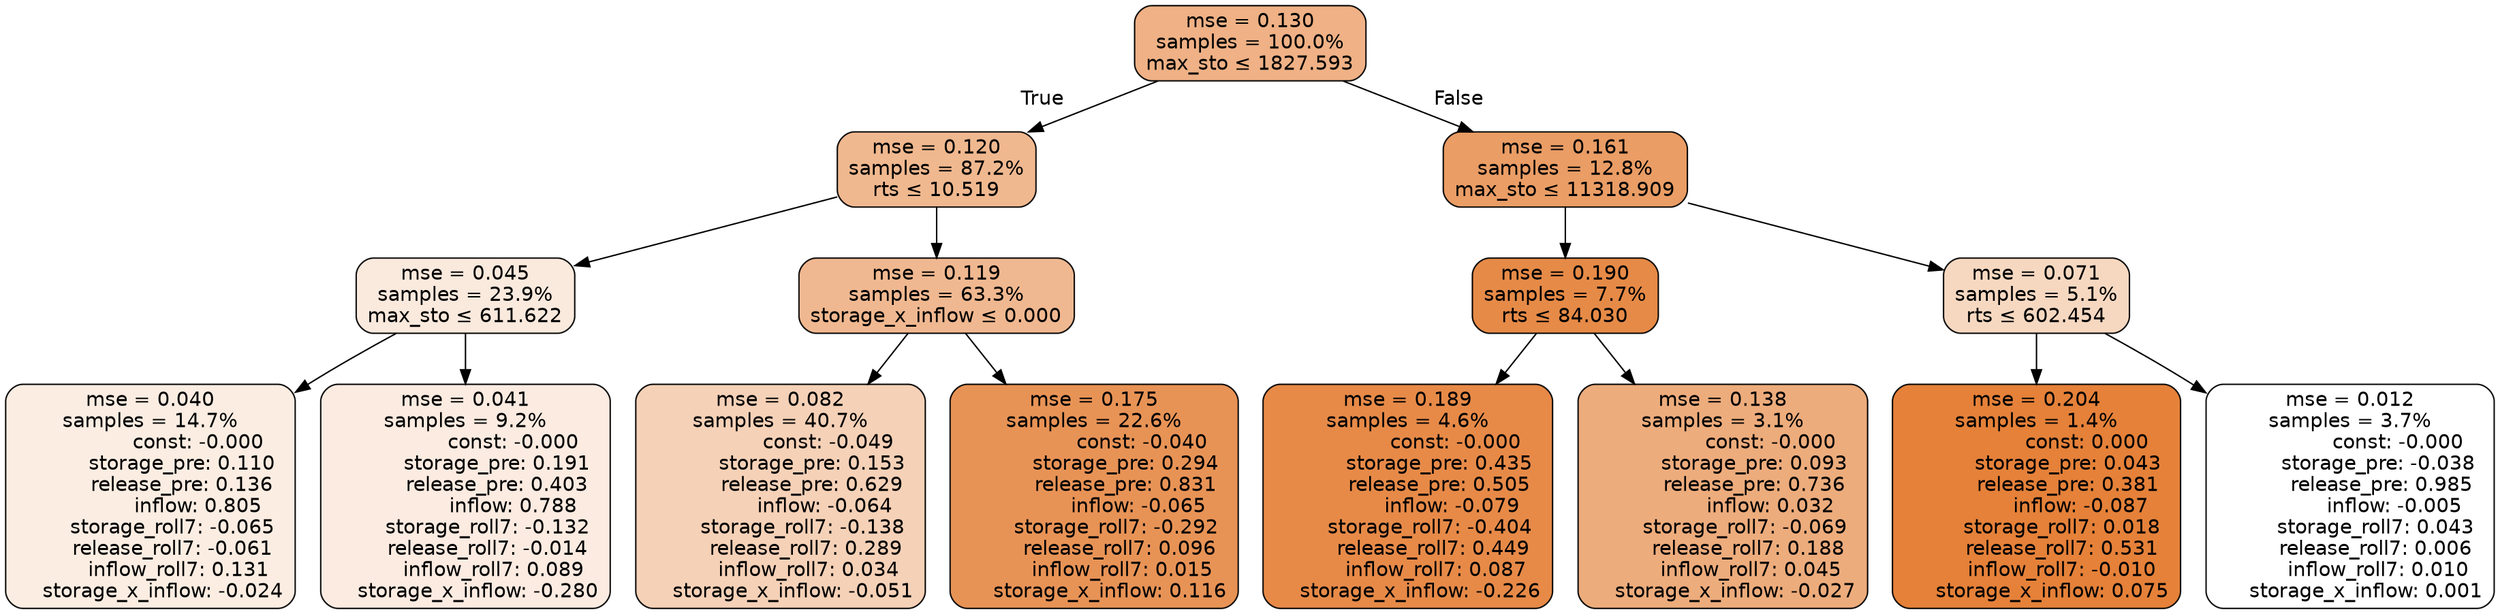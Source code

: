 digraph tree {
bgcolor="transparent"
node [shape=rectangle, style="filled, rounded", color="black", fontname=helvetica] ;
edge [fontname=helvetica] ;
	"0" [label="mse = 0.130
samples = 100.0%
max_sto &le; 1827.593", fillcolor="#efb185"]
	"1" [label="mse = 0.120
samples = 87.2%
rts &le; 10.519", fillcolor="#f0b88f"]
	"2" [label="mse = 0.045
samples = 23.9%
max_sto &le; 611.622", fillcolor="#fae9dd"]
	"3" [label="mse = 0.040
samples = 14.7%
               const: -0.000
          storage_pre: 0.110
          release_pre: 0.136
               inflow: 0.805
       storage_roll7: -0.065
       release_roll7: -0.061
         inflow_roll7: 0.131
    storage_x_inflow: -0.024", fillcolor="#fbede2"]
	"4" [label="mse = 0.041
samples = 9.2%
               const: -0.000
          storage_pre: 0.191
          release_pre: 0.403
               inflow: 0.788
       storage_roll7: -0.132
       release_roll7: -0.014
         inflow_roll7: 0.089
    storage_x_inflow: -0.280", fillcolor="#fbebe1"]
	"5" [label="mse = 0.119
samples = 63.3%
storage_x_inflow &le; 0.000", fillcolor="#f0b890"]
	"6" [label="mse = 0.082
samples = 40.7%
               const: -0.049
          storage_pre: 0.153
          release_pre: 0.629
              inflow: -0.064
       storage_roll7: -0.138
        release_roll7: 0.289
         inflow_roll7: 0.034
    storage_x_inflow: -0.051", fillcolor="#f5d1b7"]
	"7" [label="mse = 0.175
samples = 22.6%
               const: -0.040
          storage_pre: 0.294
          release_pre: 0.831
              inflow: -0.065
       storage_roll7: -0.292
        release_roll7: 0.096
         inflow_roll7: 0.015
     storage_x_inflow: 0.116", fillcolor="#e89356"]
	"8" [label="mse = 0.161
samples = 12.8%
max_sto &le; 11318.909", fillcolor="#ea9d65"]
	"9" [label="mse = 0.190
samples = 7.7%
rts &le; 84.030", fillcolor="#e68a47"]
	"10" [label="mse = 0.189
samples = 4.6%
               const: -0.000
          storage_pre: 0.435
          release_pre: 0.505
              inflow: -0.079
       storage_roll7: -0.404
        release_roll7: 0.449
         inflow_roll7: 0.087
    storage_x_inflow: -0.226", fillcolor="#e78a48"]
	"11" [label="mse = 0.138
samples = 3.1%
               const: -0.000
          storage_pre: 0.093
          release_pre: 0.736
               inflow: 0.032
       storage_roll7: -0.069
        release_roll7: 0.188
         inflow_roll7: 0.045
    storage_x_inflow: -0.027", fillcolor="#edac7c"]
	"12" [label="mse = 0.071
samples = 5.1%
rts &le; 602.454", fillcolor="#f6d8c1"]
	"13" [label="mse = 0.204
samples = 1.4%
                const: 0.000
          storage_pre: 0.043
          release_pre: 0.381
              inflow: -0.087
        storage_roll7: 0.018
        release_roll7: 0.531
        inflow_roll7: -0.010
     storage_x_inflow: 0.075", fillcolor="#e58139"]
	"14" [label="mse = 0.012
samples = 3.7%
               const: -0.000
         storage_pre: -0.038
          release_pre: 0.985
              inflow: -0.005
        storage_roll7: 0.043
        release_roll7: 0.006
         inflow_roll7: 0.010
     storage_x_inflow: 0.001", fillcolor="#ffffff"]

	"0" -> "1" [labeldistance=2.5, labelangle=45, headlabel="True"]
	"1" -> "2"
	"2" -> "3"
	"2" -> "4"
	"1" -> "5"
	"5" -> "6"
	"5" -> "7"
	"0" -> "8" [labeldistance=2.5, labelangle=-45, headlabel="False"]
	"8" -> "9"
	"9" -> "10"
	"9" -> "11"
	"8" -> "12"
	"12" -> "13"
	"12" -> "14"
}